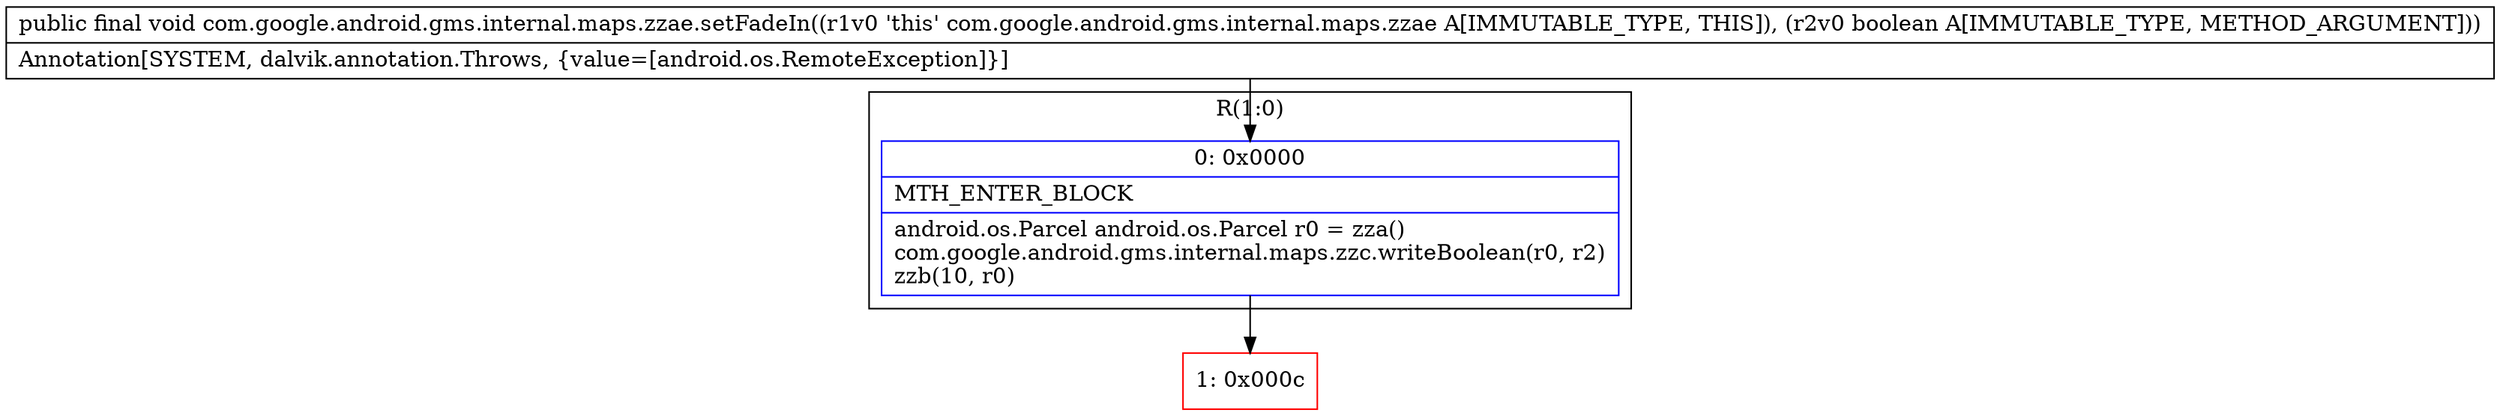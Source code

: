 digraph "CFG forcom.google.android.gms.internal.maps.zzae.setFadeIn(Z)V" {
subgraph cluster_Region_1417221945 {
label = "R(1:0)";
node [shape=record,color=blue];
Node_0 [shape=record,label="{0\:\ 0x0000|MTH_ENTER_BLOCK\l|android.os.Parcel android.os.Parcel r0 = zza()\lcom.google.android.gms.internal.maps.zzc.writeBoolean(r0, r2)\lzzb(10, r0)\l}"];
}
Node_1 [shape=record,color=red,label="{1\:\ 0x000c}"];
MethodNode[shape=record,label="{public final void com.google.android.gms.internal.maps.zzae.setFadeIn((r1v0 'this' com.google.android.gms.internal.maps.zzae A[IMMUTABLE_TYPE, THIS]), (r2v0 boolean A[IMMUTABLE_TYPE, METHOD_ARGUMENT]))  | Annotation[SYSTEM, dalvik.annotation.Throws, \{value=[android.os.RemoteException]\}]\l}"];
MethodNode -> Node_0;
Node_0 -> Node_1;
}

